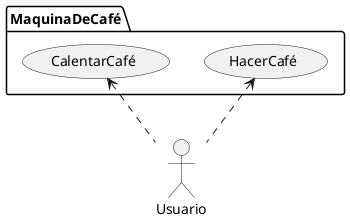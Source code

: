 @startuml

actor Usuario

package MaquinaDeCafé {
  usecase HacerCafé
  usecase CalentarCafé
}


Usuario .u.> CalentarCafé
Usuario .u.> HacerCafé

@enduml